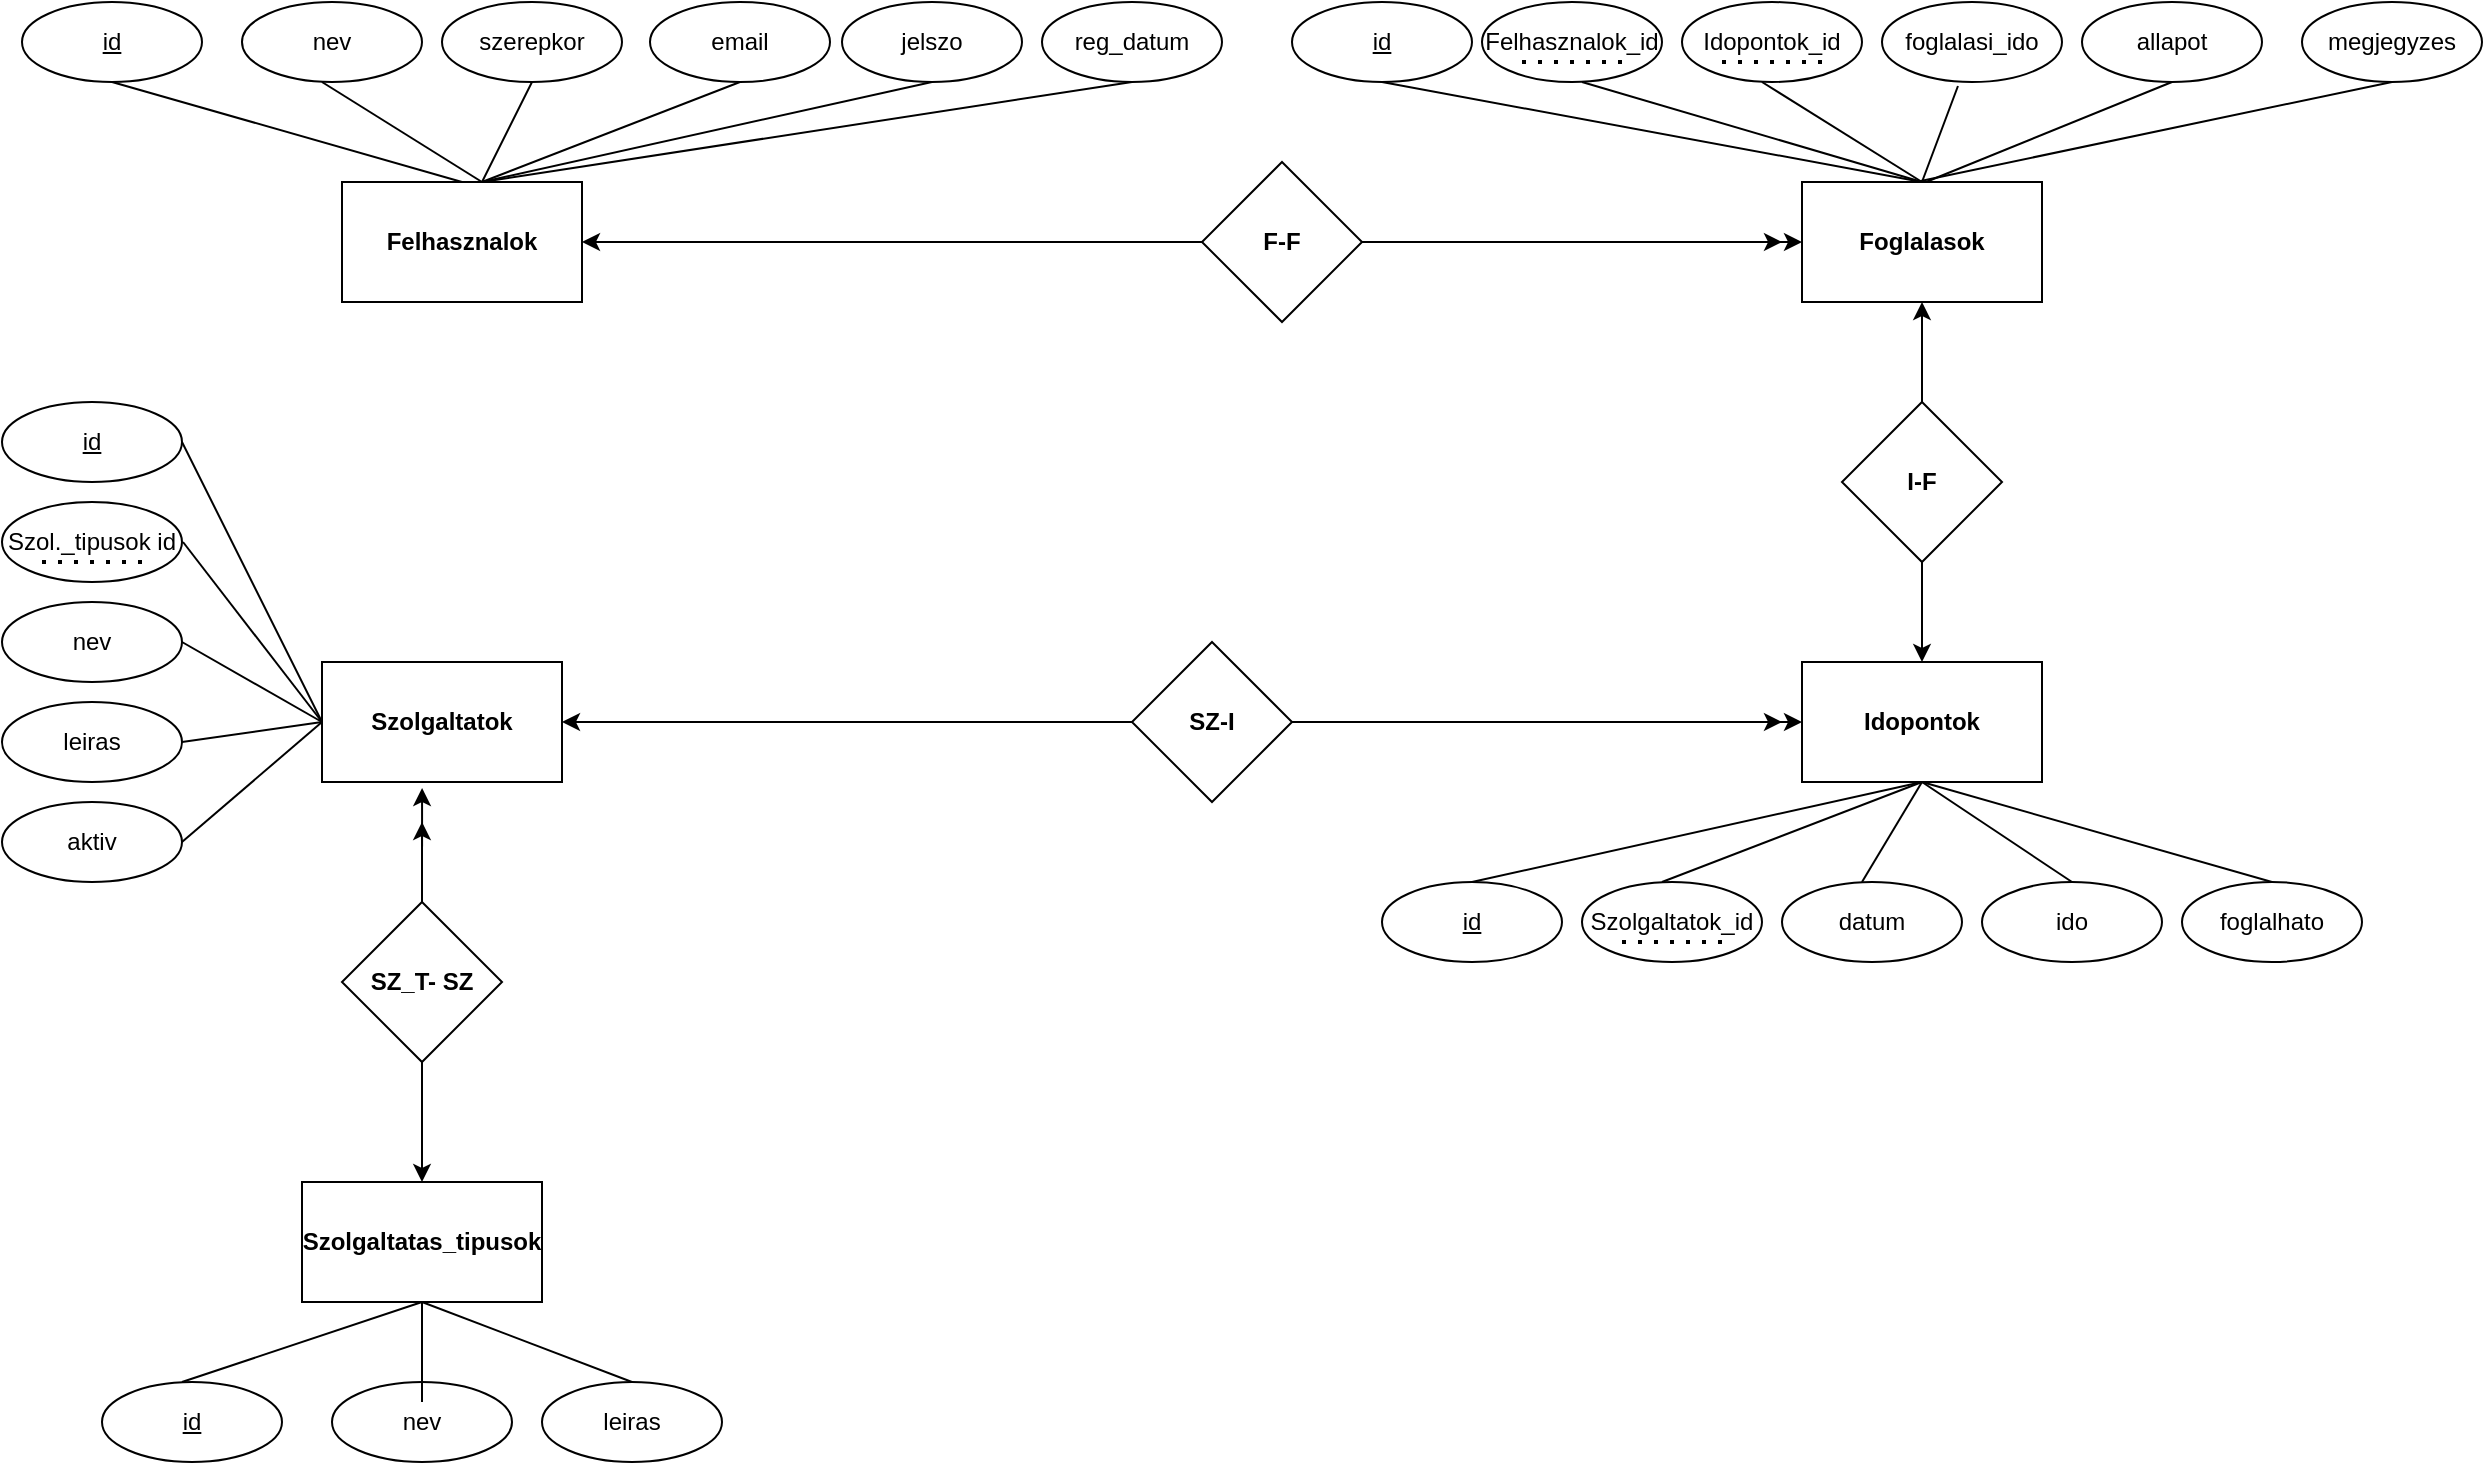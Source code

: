 <mxfile version="27.0.6">
  <diagram name="1 oldal" id="f9xFKlu070n48Wnt_HZU">
    <mxGraphModel dx="1025" dy="451" grid="1" gridSize="10" guides="1" tooltips="1" connect="1" arrows="1" fold="1" page="1" pageScale="1" pageWidth="827" pageHeight="1169" math="0" shadow="0">
      <root>
        <mxCell id="0" />
        <mxCell id="1" parent="0" />
        <mxCell id="DqVqeQWd8ZrM4qaXFoeb-36" value="&lt;b&gt;Felhasznalok&lt;/b&gt;" style="rounded=0;whiteSpace=wrap;html=1;" vertex="1" parent="1">
          <mxGeometry x="170" y="360" width="120" height="60" as="geometry" />
        </mxCell>
        <mxCell id="DqVqeQWd8ZrM4qaXFoeb-37" value="&lt;u&gt;id&lt;/u&gt;" style="ellipse;whiteSpace=wrap;html=1;" vertex="1" parent="1">
          <mxGeometry x="10" y="270" width="90" height="40" as="geometry" />
        </mxCell>
        <mxCell id="DqVqeQWd8ZrM4qaXFoeb-38" value="nev" style="ellipse;whiteSpace=wrap;html=1;" vertex="1" parent="1">
          <mxGeometry x="120" y="270" width="90" height="40" as="geometry" />
        </mxCell>
        <mxCell id="DqVqeQWd8ZrM4qaXFoeb-39" value="email" style="ellipse;whiteSpace=wrap;html=1;" vertex="1" parent="1">
          <mxGeometry x="324" y="270" width="90" height="40" as="geometry" />
        </mxCell>
        <mxCell id="DqVqeQWd8ZrM4qaXFoeb-40" value="jelszo" style="ellipse;whiteSpace=wrap;html=1;" vertex="1" parent="1">
          <mxGeometry x="420" y="270" width="90" height="40" as="geometry" />
        </mxCell>
        <mxCell id="DqVqeQWd8ZrM4qaXFoeb-41" value="szerepkor" style="ellipse;whiteSpace=wrap;html=1;" vertex="1" parent="1">
          <mxGeometry x="220" y="270" width="90" height="40" as="geometry" />
        </mxCell>
        <mxCell id="DqVqeQWd8ZrM4qaXFoeb-43" value="&lt;b&gt;Szolgaltatok&lt;/b&gt;" style="rounded=0;whiteSpace=wrap;html=1;" vertex="1" parent="1">
          <mxGeometry x="160" y="600" width="120" height="60" as="geometry" />
        </mxCell>
        <mxCell id="DqVqeQWd8ZrM4qaXFoeb-44" value="reg_datum" style="ellipse;whiteSpace=wrap;html=1;" vertex="1" parent="1">
          <mxGeometry x="520" y="270" width="90" height="40" as="geometry" />
        </mxCell>
        <mxCell id="DqVqeQWd8ZrM4qaXFoeb-45" value="&lt;u style=&quot;&quot;&gt;id&lt;/u&gt;" style="ellipse;whiteSpace=wrap;html=1;" vertex="1" parent="1">
          <mxGeometry y="470" width="90" height="40" as="geometry" />
        </mxCell>
        <mxCell id="DqVqeQWd8ZrM4qaXFoeb-46" value="&lt;font style=&quot;font-size: 12px;&quot;&gt;Szol._tipusok id&lt;/font&gt;" style="ellipse;whiteSpace=wrap;html=1;" vertex="1" parent="1">
          <mxGeometry y="520" width="90" height="40" as="geometry" />
        </mxCell>
        <mxCell id="DqVqeQWd8ZrM4qaXFoeb-49" value="nev" style="ellipse;whiteSpace=wrap;html=1;" vertex="1" parent="1">
          <mxGeometry y="570" width="90" height="40" as="geometry" />
        </mxCell>
        <mxCell id="DqVqeQWd8ZrM4qaXFoeb-50" value="leiras" style="ellipse;whiteSpace=wrap;html=1;" vertex="1" parent="1">
          <mxGeometry y="620" width="90" height="40" as="geometry" />
        </mxCell>
        <mxCell id="DqVqeQWd8ZrM4qaXFoeb-51" value="aktiv" style="ellipse;whiteSpace=wrap;html=1;" vertex="1" parent="1">
          <mxGeometry y="670" width="90" height="40" as="geometry" />
        </mxCell>
        <mxCell id="DqVqeQWd8ZrM4qaXFoeb-52" value="&lt;b&gt;Foglalasok&lt;/b&gt;" style="rounded=0;whiteSpace=wrap;html=1;" vertex="1" parent="1">
          <mxGeometry x="900" y="360" width="120" height="60" as="geometry" />
        </mxCell>
        <mxCell id="DqVqeQWd8ZrM4qaXFoeb-54" value="&lt;u&gt;id&lt;/u&gt;" style="ellipse;whiteSpace=wrap;html=1;" vertex="1" parent="1">
          <mxGeometry x="645" y="270" width="90" height="40" as="geometry" />
        </mxCell>
        <mxCell id="DqVqeQWd8ZrM4qaXFoeb-55" value="Felhasznalok_id" style="ellipse;whiteSpace=wrap;html=1;" vertex="1" parent="1">
          <mxGeometry x="740" y="270" width="90" height="40" as="geometry" />
        </mxCell>
        <mxCell id="DqVqeQWd8ZrM4qaXFoeb-56" value="Idopontok_id" style="ellipse;whiteSpace=wrap;html=1;" vertex="1" parent="1">
          <mxGeometry x="840" y="270" width="90" height="40" as="geometry" />
        </mxCell>
        <mxCell id="DqVqeQWd8ZrM4qaXFoeb-57" value="foglalasi_ido&lt;span style=&quot;color: rgba(0, 0, 0, 0); font-family: monospace; font-size: 0px; text-align: start; text-wrap-mode: nowrap;&quot;&gt;%3CmxGraphModel%3E%3Croot%3E%3CmxCell%20id%3D%220%22%2F%3E%3CmxCell%20id%3D%221%22%20parent%3D%220%22%2F%3E%3CmxCell%20id%3D%222%22%20value%3D%22leiras%22%20style%3D%22ellipse%3BwhiteSpace%3Dwrap%3Bhtml%3D1%3B%22%20vertex%3D%221%22%20parent%3D%221%22%3E%3CmxGeometry%20x%3D%22490%22%20y%3D%22580%22%20width%3D%2290%22%20height%3D%2240%22%20as%3D%22geometry%22%2F%3E%3C%2FmxCell%3E%3C%2Froot%3E%3C%2FmxGraphModel%3E&lt;/span&gt;&lt;span style=&quot;color: rgba(0, 0, 0, 0); font-family: monospace; font-size: 0px; text-align: start; text-wrap-mode: nowrap;&quot;&gt;%3CmxGraphModel%3E%3Croot%3E%3CmxCell%20id%3D%220%22%2F%3E%3CmxCell%20id%3D%221%22%20parent%3D%220%22%2F%3E%3CmxCell%20id%3D%222%22%20value%3D%22leiras%22%20style%3D%22ellipse%3BwhiteSpace%3Dwrap%3Bhtml%3D1%3B%22%20vertex%3D%221%22%20parent%3D%221%22%3E%3CmxGeometry%20x%3D%22490%22%20y%3D%22580%22%20width%3D%2290%22%20height%3D%2240%22%20as%3D%22geometry%22%2F%3E%3C%2FmxCell%3E%3C%2Froot%3E%3C%2FmxGraphModel%3E&lt;/span&gt;" style="ellipse;whiteSpace=wrap;html=1;" vertex="1" parent="1">
          <mxGeometry x="940" y="270" width="90" height="40" as="geometry" />
        </mxCell>
        <mxCell id="DqVqeQWd8ZrM4qaXFoeb-58" value="allapot" style="ellipse;whiteSpace=wrap;html=1;" vertex="1" parent="1">
          <mxGeometry x="1040" y="270" width="90" height="40" as="geometry" />
        </mxCell>
        <mxCell id="DqVqeQWd8ZrM4qaXFoeb-59" value="megjegyzes" style="ellipse;whiteSpace=wrap;html=1;" vertex="1" parent="1">
          <mxGeometry x="1150" y="270" width="90" height="40" as="geometry" />
        </mxCell>
        <mxCell id="DqVqeQWd8ZrM4qaXFoeb-60" value="" style="endArrow=none;html=1;rounded=0;exitX=0.5;exitY=0;exitDx=0;exitDy=0;entryX=0.5;entryY=1;entryDx=0;entryDy=0;" edge="1" parent="1" source="DqVqeQWd8ZrM4qaXFoeb-36" target="DqVqeQWd8ZrM4qaXFoeb-37">
          <mxGeometry width="50" height="50" relative="1" as="geometry">
            <mxPoint x="10" y="380" as="sourcePoint" />
            <mxPoint x="60" y="330" as="targetPoint" />
          </mxGeometry>
        </mxCell>
        <mxCell id="DqVqeQWd8ZrM4qaXFoeb-61" value="" style="endArrow=none;html=1;rounded=0;entryX=0.5;entryY=1;entryDx=0;entryDy=0;" edge="1" parent="1">
          <mxGeometry width="50" height="50" relative="1" as="geometry">
            <mxPoint x="240" y="360" as="sourcePoint" />
            <mxPoint x="160" y="310" as="targetPoint" />
          </mxGeometry>
        </mxCell>
        <mxCell id="DqVqeQWd8ZrM4qaXFoeb-62" value="" style="endArrow=none;html=1;rounded=0;exitX=0.5;exitY=1;exitDx=0;exitDy=0;" edge="1" parent="1" source="DqVqeQWd8ZrM4qaXFoeb-41">
          <mxGeometry width="50" height="50" relative="1" as="geometry">
            <mxPoint x="230" y="380" as="sourcePoint" />
            <mxPoint x="240" y="360" as="targetPoint" />
          </mxGeometry>
        </mxCell>
        <mxCell id="DqVqeQWd8ZrM4qaXFoeb-63" value="" style="endArrow=none;html=1;rounded=0;entryX=0.5;entryY=1;entryDx=0;entryDy=0;" edge="1" parent="1" target="DqVqeQWd8ZrM4qaXFoeb-39">
          <mxGeometry width="50" height="50" relative="1" as="geometry">
            <mxPoint x="240" y="360" as="sourcePoint" />
            <mxPoint x="400" y="340" as="targetPoint" />
          </mxGeometry>
        </mxCell>
        <mxCell id="DqVqeQWd8ZrM4qaXFoeb-64" value="" style="endArrow=none;html=1;rounded=0;entryX=0.5;entryY=1;entryDx=0;entryDy=0;" edge="1" parent="1" target="DqVqeQWd8ZrM4qaXFoeb-40">
          <mxGeometry width="50" height="50" relative="1" as="geometry">
            <mxPoint x="240" y="360" as="sourcePoint" />
            <mxPoint x="369" y="310" as="targetPoint" />
          </mxGeometry>
        </mxCell>
        <mxCell id="DqVqeQWd8ZrM4qaXFoeb-65" value="" style="endArrow=none;html=1;rounded=0;entryX=0.5;entryY=1;entryDx=0;entryDy=0;" edge="1" parent="1" target="DqVqeQWd8ZrM4qaXFoeb-44">
          <mxGeometry width="50" height="50" relative="1" as="geometry">
            <mxPoint x="240" y="360" as="sourcePoint" />
            <mxPoint x="575" y="330" as="targetPoint" />
          </mxGeometry>
        </mxCell>
        <mxCell id="DqVqeQWd8ZrM4qaXFoeb-68" style="edgeStyle=orthogonalEdgeStyle;rounded=0;orthogonalLoop=1;jettySize=auto;html=1;exitX=1;exitY=0.5;exitDx=0;exitDy=0;" edge="1" parent="1" source="DqVqeQWd8ZrM4qaXFoeb-67" target="DqVqeQWd8ZrM4qaXFoeb-52">
          <mxGeometry relative="1" as="geometry" />
        </mxCell>
        <mxCell id="DqVqeQWd8ZrM4qaXFoeb-69" style="edgeStyle=orthogonalEdgeStyle;rounded=0;orthogonalLoop=1;jettySize=auto;html=1;exitX=1;exitY=0.5;exitDx=0;exitDy=0;" edge="1" parent="1" source="DqVqeQWd8ZrM4qaXFoeb-67">
          <mxGeometry relative="1" as="geometry">
            <mxPoint x="890" y="390" as="targetPoint" />
          </mxGeometry>
        </mxCell>
        <mxCell id="DqVqeQWd8ZrM4qaXFoeb-70" style="edgeStyle=orthogonalEdgeStyle;rounded=0;orthogonalLoop=1;jettySize=auto;html=1;exitX=0;exitY=0.5;exitDx=0;exitDy=0;entryX=1;entryY=0.5;entryDx=0;entryDy=0;" edge="1" parent="1" source="DqVqeQWd8ZrM4qaXFoeb-67" target="DqVqeQWd8ZrM4qaXFoeb-36">
          <mxGeometry relative="1" as="geometry" />
        </mxCell>
        <mxCell id="DqVqeQWd8ZrM4qaXFoeb-67" value="&lt;b&gt;F-F&lt;/b&gt;" style="rhombus;whiteSpace=wrap;html=1;" vertex="1" parent="1">
          <mxGeometry x="600" y="350" width="80" height="80" as="geometry" />
        </mxCell>
        <mxCell id="DqVqeQWd8ZrM4qaXFoeb-71" value="" style="endArrow=none;html=1;rounded=0;entryX=1;entryY=0.5;entryDx=0;entryDy=0;" edge="1" parent="1" target="DqVqeQWd8ZrM4qaXFoeb-45">
          <mxGeometry width="50" height="50" relative="1" as="geometry">
            <mxPoint x="160" y="630" as="sourcePoint" />
            <mxPoint x="290" y="570" as="targetPoint" />
          </mxGeometry>
        </mxCell>
        <mxCell id="DqVqeQWd8ZrM4qaXFoeb-72" value="" style="endArrow=none;html=1;rounded=0;exitX=0.5;exitY=1;exitDx=0;exitDy=0;" edge="1" parent="1">
          <mxGeometry width="50" height="50" relative="1" as="geometry">
            <mxPoint x="90.5" y="540" as="sourcePoint" />
            <mxPoint x="160" y="630" as="targetPoint" />
          </mxGeometry>
        </mxCell>
        <mxCell id="DqVqeQWd8ZrM4qaXFoeb-73" value="" style="endArrow=none;html=1;rounded=0;" edge="1" parent="1">
          <mxGeometry width="50" height="50" relative="1" as="geometry">
            <mxPoint x="160" y="630" as="sourcePoint" />
            <mxPoint x="90" y="590" as="targetPoint" />
          </mxGeometry>
        </mxCell>
        <mxCell id="DqVqeQWd8ZrM4qaXFoeb-74" value="" style="endArrow=none;html=1;rounded=0;entryX=1;entryY=0.5;entryDx=0;entryDy=0;" edge="1" parent="1" target="DqVqeQWd8ZrM4qaXFoeb-50">
          <mxGeometry width="50" height="50" relative="1" as="geometry">
            <mxPoint x="160" y="630" as="sourcePoint" />
            <mxPoint x="220" y="740" as="targetPoint" />
          </mxGeometry>
        </mxCell>
        <mxCell id="DqVqeQWd8ZrM4qaXFoeb-75" value="" style="endArrow=none;html=1;rounded=0;entryX=1;entryY=0.5;entryDx=0;entryDy=0;exitX=0;exitY=0.5;exitDx=0;exitDy=0;" edge="1" parent="1" source="DqVqeQWd8ZrM4qaXFoeb-43" target="DqVqeQWd8ZrM4qaXFoeb-51">
          <mxGeometry width="50" height="50" relative="1" as="geometry">
            <mxPoint x="220" y="660" as="sourcePoint" />
            <mxPoint x="355" y="710" as="targetPoint" />
          </mxGeometry>
        </mxCell>
        <mxCell id="DqVqeQWd8ZrM4qaXFoeb-76" value="&lt;b&gt;Idopontok&lt;/b&gt;" style="rounded=0;whiteSpace=wrap;html=1;" vertex="1" parent="1">
          <mxGeometry x="900" y="600" width="120" height="60" as="geometry" />
        </mxCell>
        <mxCell id="DqVqeQWd8ZrM4qaXFoeb-77" value="&lt;u&gt;id&lt;/u&gt;" style="ellipse;whiteSpace=wrap;html=1;" vertex="1" parent="1">
          <mxGeometry x="690" y="710" width="90" height="40" as="geometry" />
        </mxCell>
        <mxCell id="DqVqeQWd8ZrM4qaXFoeb-78" value="Szolgaltatok_id" style="ellipse;whiteSpace=wrap;html=1;" vertex="1" parent="1">
          <mxGeometry x="790" y="710" width="90" height="40" as="geometry" />
        </mxCell>
        <mxCell id="DqVqeQWd8ZrM4qaXFoeb-79" value="datum" style="ellipse;whiteSpace=wrap;html=1;" vertex="1" parent="1">
          <mxGeometry x="890" y="710" width="90" height="40" as="geometry" />
        </mxCell>
        <mxCell id="DqVqeQWd8ZrM4qaXFoeb-80" value="ido" style="ellipse;whiteSpace=wrap;html=1;" vertex="1" parent="1">
          <mxGeometry x="990" y="710" width="90" height="40" as="geometry" />
        </mxCell>
        <mxCell id="DqVqeQWd8ZrM4qaXFoeb-81" value="foglalhato" style="ellipse;whiteSpace=wrap;html=1;" vertex="1" parent="1">
          <mxGeometry x="1090" y="710" width="90" height="40" as="geometry" />
        </mxCell>
        <mxCell id="DqVqeQWd8ZrM4qaXFoeb-82" value="" style="endArrow=none;html=1;rounded=0;exitX=0.5;exitY=0;exitDx=0;exitDy=0;" edge="1" parent="1" source="DqVqeQWd8ZrM4qaXFoeb-77">
          <mxGeometry width="50" height="50" relative="1" as="geometry">
            <mxPoint x="910" y="710" as="sourcePoint" />
            <mxPoint x="960" y="660" as="targetPoint" />
          </mxGeometry>
        </mxCell>
        <mxCell id="DqVqeQWd8ZrM4qaXFoeb-83" value="" style="endArrow=none;html=1;rounded=0;exitX=0.5;exitY=0;exitDx=0;exitDy=0;" edge="1" parent="1">
          <mxGeometry width="50" height="50" relative="1" as="geometry">
            <mxPoint x="830" y="710" as="sourcePoint" />
            <mxPoint x="960" y="660" as="targetPoint" />
          </mxGeometry>
        </mxCell>
        <mxCell id="DqVqeQWd8ZrM4qaXFoeb-84" value="" style="endArrow=none;html=1;rounded=0;exitX=0.5;exitY=0;exitDx=0;exitDy=0;" edge="1" parent="1">
          <mxGeometry width="50" height="50" relative="1" as="geometry">
            <mxPoint x="930" y="710" as="sourcePoint" />
            <mxPoint x="960" y="660" as="targetPoint" />
          </mxGeometry>
        </mxCell>
        <mxCell id="DqVqeQWd8ZrM4qaXFoeb-85" value="" style="endArrow=none;html=1;rounded=0;exitX=0.5;exitY=0;exitDx=0;exitDy=0;" edge="1" parent="1" source="DqVqeQWd8ZrM4qaXFoeb-80">
          <mxGeometry width="50" height="50" relative="1" as="geometry">
            <mxPoint x="930" y="710" as="sourcePoint" />
            <mxPoint x="960" y="660" as="targetPoint" />
          </mxGeometry>
        </mxCell>
        <mxCell id="DqVqeQWd8ZrM4qaXFoeb-86" value="" style="endArrow=none;html=1;rounded=0;exitX=0.5;exitY=0;exitDx=0;exitDy=0;" edge="1" parent="1">
          <mxGeometry width="50" height="50" relative="1" as="geometry">
            <mxPoint x="1135" y="710" as="sourcePoint" />
            <mxPoint x="960" y="660" as="targetPoint" />
          </mxGeometry>
        </mxCell>
        <mxCell id="DqVqeQWd8ZrM4qaXFoeb-87" value="&lt;b&gt;Szolgaltatas_tipusok&lt;/b&gt;" style="rounded=0;whiteSpace=wrap;html=1;" vertex="1" parent="1">
          <mxGeometry x="150" y="860" width="120" height="60" as="geometry" />
        </mxCell>
        <mxCell id="DqVqeQWd8ZrM4qaXFoeb-88" value="&lt;u&gt;id&lt;/u&gt;" style="ellipse;whiteSpace=wrap;html=1;" vertex="1" parent="1">
          <mxGeometry x="50" y="960" width="90" height="40" as="geometry" />
        </mxCell>
        <mxCell id="DqVqeQWd8ZrM4qaXFoeb-89" value="nev" style="ellipse;whiteSpace=wrap;html=1;" vertex="1" parent="1">
          <mxGeometry x="165" y="960" width="90" height="40" as="geometry" />
        </mxCell>
        <mxCell id="DqVqeQWd8ZrM4qaXFoeb-90" value="leiras" style="ellipse;whiteSpace=wrap;html=1;" vertex="1" parent="1">
          <mxGeometry x="270" y="960" width="90" height="40" as="geometry" />
        </mxCell>
        <mxCell id="DqVqeQWd8ZrM4qaXFoeb-92" style="edgeStyle=orthogonalEdgeStyle;rounded=0;orthogonalLoop=1;jettySize=auto;html=1;exitX=1;exitY=0.5;exitDx=0;exitDy=0;" edge="1" parent="1" source="DqVqeQWd8ZrM4qaXFoeb-91" target="DqVqeQWd8ZrM4qaXFoeb-76">
          <mxGeometry relative="1" as="geometry" />
        </mxCell>
        <mxCell id="DqVqeQWd8ZrM4qaXFoeb-93" style="edgeStyle=orthogonalEdgeStyle;rounded=0;orthogonalLoop=1;jettySize=auto;html=1;exitX=1;exitY=0.5;exitDx=0;exitDy=0;" edge="1" parent="1" source="DqVqeQWd8ZrM4qaXFoeb-91">
          <mxGeometry relative="1" as="geometry">
            <mxPoint x="890" y="630" as="targetPoint" />
          </mxGeometry>
        </mxCell>
        <mxCell id="DqVqeQWd8ZrM4qaXFoeb-94" style="edgeStyle=orthogonalEdgeStyle;rounded=0;orthogonalLoop=1;jettySize=auto;html=1;exitX=0;exitY=0.5;exitDx=0;exitDy=0;entryX=1;entryY=0.5;entryDx=0;entryDy=0;" edge="1" parent="1" source="DqVqeQWd8ZrM4qaXFoeb-91" target="DqVqeQWd8ZrM4qaXFoeb-43">
          <mxGeometry relative="1" as="geometry" />
        </mxCell>
        <mxCell id="DqVqeQWd8ZrM4qaXFoeb-91" value="&lt;b&gt;SZ-I&lt;/b&gt;" style="rhombus;whiteSpace=wrap;html=1;" vertex="1" parent="1">
          <mxGeometry x="565" y="590" width="80" height="80" as="geometry" />
        </mxCell>
        <mxCell id="DqVqeQWd8ZrM4qaXFoeb-96" style="edgeStyle=orthogonalEdgeStyle;rounded=0;orthogonalLoop=1;jettySize=auto;html=1;exitX=0.5;exitY=0;exitDx=0;exitDy=0;entryX=0.5;entryY=1;entryDx=0;entryDy=0;" edge="1" parent="1" source="DqVqeQWd8ZrM4qaXFoeb-95" target="DqVqeQWd8ZrM4qaXFoeb-52">
          <mxGeometry relative="1" as="geometry" />
        </mxCell>
        <mxCell id="DqVqeQWd8ZrM4qaXFoeb-97" style="edgeStyle=orthogonalEdgeStyle;rounded=0;orthogonalLoop=1;jettySize=auto;html=1;exitX=0.5;exitY=1;exitDx=0;exitDy=0;entryX=0.5;entryY=0;entryDx=0;entryDy=0;" edge="1" parent="1" source="DqVqeQWd8ZrM4qaXFoeb-95" target="DqVqeQWd8ZrM4qaXFoeb-76">
          <mxGeometry relative="1" as="geometry" />
        </mxCell>
        <mxCell id="DqVqeQWd8ZrM4qaXFoeb-95" value="&lt;b&gt;I-F&lt;/b&gt;" style="rhombus;whiteSpace=wrap;html=1;" vertex="1" parent="1">
          <mxGeometry x="920" y="470" width="80" height="80" as="geometry" />
        </mxCell>
        <mxCell id="DqVqeQWd8ZrM4qaXFoeb-98" value="" style="endArrow=none;html=1;rounded=0;entryX=0.5;entryY=1;entryDx=0;entryDy=0;" edge="1" parent="1" target="DqVqeQWd8ZrM4qaXFoeb-87">
          <mxGeometry width="50" height="50" relative="1" as="geometry">
            <mxPoint x="90" y="960" as="sourcePoint" />
            <mxPoint x="140" y="910" as="targetPoint" />
          </mxGeometry>
        </mxCell>
        <mxCell id="DqVqeQWd8ZrM4qaXFoeb-99" value="" style="endArrow=none;html=1;rounded=0;entryX=0.5;entryY=1;entryDx=0;entryDy=0;" edge="1" parent="1" target="DqVqeQWd8ZrM4qaXFoeb-87">
          <mxGeometry width="50" height="50" relative="1" as="geometry">
            <mxPoint x="210" y="970" as="sourcePoint" />
            <mxPoint x="330" y="920" as="targetPoint" />
          </mxGeometry>
        </mxCell>
        <mxCell id="DqVqeQWd8ZrM4qaXFoeb-100" value="" style="endArrow=none;html=1;rounded=0;entryX=0.5;entryY=1;entryDx=0;entryDy=0;exitX=0.5;exitY=0;exitDx=0;exitDy=0;" edge="1" parent="1" source="DqVqeQWd8ZrM4qaXFoeb-90" target="DqVqeQWd8ZrM4qaXFoeb-87">
          <mxGeometry width="50" height="50" relative="1" as="geometry">
            <mxPoint x="220" y="950" as="sourcePoint" />
            <mxPoint x="240" y="910" as="targetPoint" />
          </mxGeometry>
        </mxCell>
        <mxCell id="DqVqeQWd8ZrM4qaXFoeb-103" style="edgeStyle=orthogonalEdgeStyle;rounded=0;orthogonalLoop=1;jettySize=auto;html=1;exitX=0.5;exitY=0;exitDx=0;exitDy=0;" edge="1" parent="1" source="DqVqeQWd8ZrM4qaXFoeb-101">
          <mxGeometry relative="1" as="geometry">
            <mxPoint x="210" y="680" as="targetPoint" />
          </mxGeometry>
        </mxCell>
        <mxCell id="DqVqeQWd8ZrM4qaXFoeb-105" style="edgeStyle=orthogonalEdgeStyle;rounded=0;orthogonalLoop=1;jettySize=auto;html=1;exitX=0.5;exitY=1;exitDx=0;exitDy=0;" edge="1" parent="1" source="DqVqeQWd8ZrM4qaXFoeb-101" target="DqVqeQWd8ZrM4qaXFoeb-87">
          <mxGeometry relative="1" as="geometry" />
        </mxCell>
        <mxCell id="DqVqeQWd8ZrM4qaXFoeb-101" value="&lt;b&gt;SZ_T- SZ&lt;/b&gt;" style="rhombus;whiteSpace=wrap;html=1;" vertex="1" parent="1">
          <mxGeometry x="170" y="720" width="80" height="80" as="geometry" />
        </mxCell>
        <mxCell id="DqVqeQWd8ZrM4qaXFoeb-102" style="edgeStyle=orthogonalEdgeStyle;rounded=0;orthogonalLoop=1;jettySize=auto;html=1;exitX=0.5;exitY=0;exitDx=0;exitDy=0;entryX=0.417;entryY=1.05;entryDx=0;entryDy=0;entryPerimeter=0;" edge="1" parent="1" source="DqVqeQWd8ZrM4qaXFoeb-101" target="DqVqeQWd8ZrM4qaXFoeb-43">
          <mxGeometry relative="1" as="geometry" />
        </mxCell>
        <mxCell id="DqVqeQWd8ZrM4qaXFoeb-106" value="" style="endArrow=none;html=1;rounded=0;exitX=0.5;exitY=0;exitDx=0;exitDy=0;" edge="1" parent="1" source="DqVqeQWd8ZrM4qaXFoeb-52">
          <mxGeometry width="50" height="50" relative="1" as="geometry">
            <mxPoint x="640" y="360" as="sourcePoint" />
            <mxPoint x="690" y="310" as="targetPoint" />
          </mxGeometry>
        </mxCell>
        <mxCell id="DqVqeQWd8ZrM4qaXFoeb-107" value="" style="endArrow=none;html=1;rounded=0;exitX=0.5;exitY=0;exitDx=0;exitDy=0;" edge="1" parent="1" source="DqVqeQWd8ZrM4qaXFoeb-52">
          <mxGeometry width="50" height="50" relative="1" as="geometry">
            <mxPoint x="1060" y="360" as="sourcePoint" />
            <mxPoint x="790" y="310" as="targetPoint" />
          </mxGeometry>
        </mxCell>
        <mxCell id="DqVqeQWd8ZrM4qaXFoeb-108" value="" style="endArrow=none;html=1;rounded=0;exitX=0.5;exitY=0;exitDx=0;exitDy=0;" edge="1" parent="1" source="DqVqeQWd8ZrM4qaXFoeb-52">
          <mxGeometry width="50" height="50" relative="1" as="geometry">
            <mxPoint x="1050" y="360" as="sourcePoint" />
            <mxPoint x="880" y="310" as="targetPoint" />
          </mxGeometry>
        </mxCell>
        <mxCell id="DqVqeQWd8ZrM4qaXFoeb-109" value="" style="endArrow=none;html=1;rounded=0;exitX=0.422;exitY=1.05;exitDx=0;exitDy=0;exitPerimeter=0;" edge="1" parent="1" source="DqVqeQWd8ZrM4qaXFoeb-57">
          <mxGeometry width="50" height="50" relative="1" as="geometry">
            <mxPoint x="1030" y="400" as="sourcePoint" />
            <mxPoint x="960" y="360" as="targetPoint" />
          </mxGeometry>
        </mxCell>
        <mxCell id="DqVqeQWd8ZrM4qaXFoeb-110" value="" style="endArrow=none;html=1;rounded=0;exitX=0.5;exitY=1;exitDx=0;exitDy=0;" edge="1" parent="1" source="DqVqeQWd8ZrM4qaXFoeb-58">
          <mxGeometry width="50" height="50" relative="1" as="geometry">
            <mxPoint x="980" y="312" as="sourcePoint" />
            <mxPoint x="962" y="360" as="targetPoint" />
          </mxGeometry>
        </mxCell>
        <mxCell id="DqVqeQWd8ZrM4qaXFoeb-111" value="" style="endArrow=none;html=1;rounded=0;exitX=0.5;exitY=1;exitDx=0;exitDy=0;" edge="1" parent="1" source="DqVqeQWd8ZrM4qaXFoeb-59">
          <mxGeometry width="50" height="50" relative="1" as="geometry">
            <mxPoint x="1080" y="310" as="sourcePoint" />
            <mxPoint x="957" y="360" as="targetPoint" />
          </mxGeometry>
        </mxCell>
        <mxCell id="DqVqeQWd8ZrM4qaXFoeb-112" value="" style="endArrow=none;dashed=1;html=1;dashPattern=1 3;strokeWidth=2;rounded=0;" edge="1" parent="1">
          <mxGeometry width="50" height="50" relative="1" as="geometry">
            <mxPoint x="760" y="300" as="sourcePoint" />
            <mxPoint x="810" y="300" as="targetPoint" />
          </mxGeometry>
        </mxCell>
        <mxCell id="DqVqeQWd8ZrM4qaXFoeb-113" value="" style="endArrow=none;dashed=1;html=1;dashPattern=1 3;strokeWidth=2;rounded=0;" edge="1" parent="1">
          <mxGeometry width="50" height="50" relative="1" as="geometry">
            <mxPoint x="860" y="300" as="sourcePoint" />
            <mxPoint x="910" y="300" as="targetPoint" />
          </mxGeometry>
        </mxCell>
        <mxCell id="DqVqeQWd8ZrM4qaXFoeb-114" value="" style="endArrow=none;dashed=1;html=1;dashPattern=1 3;strokeWidth=2;rounded=0;" edge="1" parent="1">
          <mxGeometry width="50" height="50" relative="1" as="geometry">
            <mxPoint x="20" y="550" as="sourcePoint" />
            <mxPoint x="70" y="550" as="targetPoint" />
          </mxGeometry>
        </mxCell>
        <mxCell id="DqVqeQWd8ZrM4qaXFoeb-117" value="" style="endArrow=none;dashed=1;html=1;dashPattern=1 3;strokeWidth=2;rounded=0;" edge="1" parent="1">
          <mxGeometry width="50" height="50" relative="1" as="geometry">
            <mxPoint x="810" y="740" as="sourcePoint" />
            <mxPoint x="860" y="740" as="targetPoint" />
          </mxGeometry>
        </mxCell>
      </root>
    </mxGraphModel>
  </diagram>
</mxfile>
